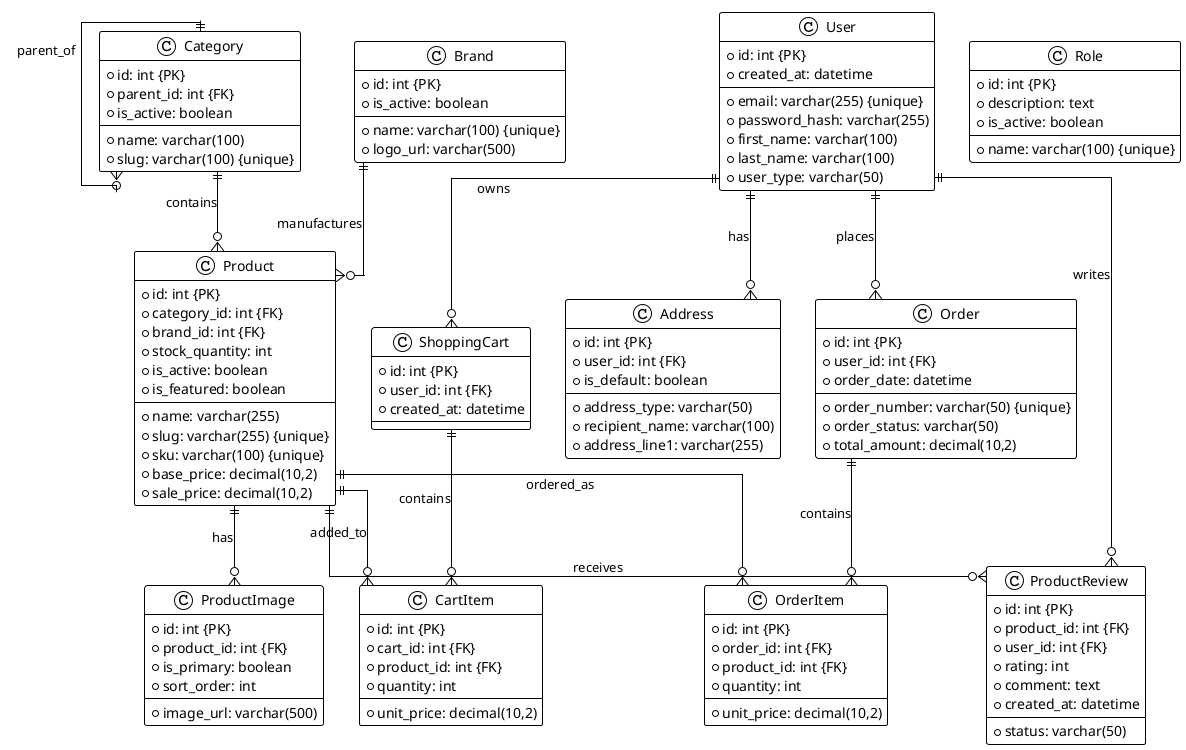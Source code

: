 @startuml TheLightStore_Core_ERD
!theme plain
skinparam linetype ortho
skinparam class {
    BackgroundColor White
    ArrowColor Black
    BorderColor Black
}

' Core Entities
class User {
    +id: int {PK}
    +email: varchar(255) {unique}
    +password_hash: varchar(255)
    +first_name: varchar(100)
    +last_name: varchar(100)
    +user_type: varchar(50)
    +created_at: datetime
}

class Role {
    +id: int {PK}
    +name: varchar(100) {unique}
    +description: text
    +is_active: boolean
}

class Category {
    +id: int {PK}
    +name: varchar(100)
    +slug: varchar(100) {unique}
    +parent_id: int {FK}
    +is_active: boolean
}

class Brand {
    +id: int {PK}
    +name: varchar(100) {unique}
    +logo_url: varchar(500)
    +is_active: boolean
}

class Product {
    +id: int {PK}
    +category_id: int {FK}
    +brand_id: int {FK}
    +name: varchar(255)
    +slug: varchar(255) {unique}
    +sku: varchar(100) {unique}
    +base_price: decimal(10,2)
    +sale_price: decimal(10,2)
    +stock_quantity: int
    +is_active: boolean
    +is_featured: boolean
}

class ProductImage {
    +id: int {PK}
    +product_id: int {FK}
    +image_url: varchar(500)
    +is_primary: boolean
    +sort_order: int
}

class ShoppingCart {
    +id: int {PK}
    +user_id: int {FK}
    +created_at: datetime
}

class CartItem {
    +id: int {PK}
    +cart_id: int {FK}
    +product_id: int {FK}
    +quantity: int
    +unit_price: decimal(10,2)
}

class Order {
    +id: int {PK}
    +user_id: int {FK}
    +order_number: varchar(50) {unique}
    +order_status: varchar(50)
    +total_amount: decimal(10,2)
    +order_date: datetime
}

class OrderItem {
    +id: int {PK}
    +order_id: int {FK}
    +product_id: int {FK}
    +quantity: int
    +unit_price: decimal(10,2)
}

class ProductReview {
    +id: int {PK}
    +product_id: int {FK}
    +user_id: int {FK}
    +rating: int
    +comment: text
    +status: varchar(50)
    +created_at: datetime
}

class Address {
    +id: int {PK}
    +user_id: int {FK}
    +address_type: varchar(50)
    +recipient_name: varchar(100)
    +address_line1: varchar(255)
    +is_default: boolean
}

' Relationships
User ||--o{ ShoppingCart : owns
User ||--o{ Order : places
User ||--o{ ProductReview : writes
User ||--o{ Address : has

Category ||--o{ Product : contains
Category ||--o{ Category : parent_of

Brand ||--o{ Product : manufactures

Product ||--o{ ProductImage : has
Product ||--o{ CartItem : added_to
Product ||--o{ OrderItem : ordered_as
Product ||--o{ ProductReview : receives

ShoppingCart ||--o{ CartItem : contains

Order ||--o{ OrderItem : contains

@enduml